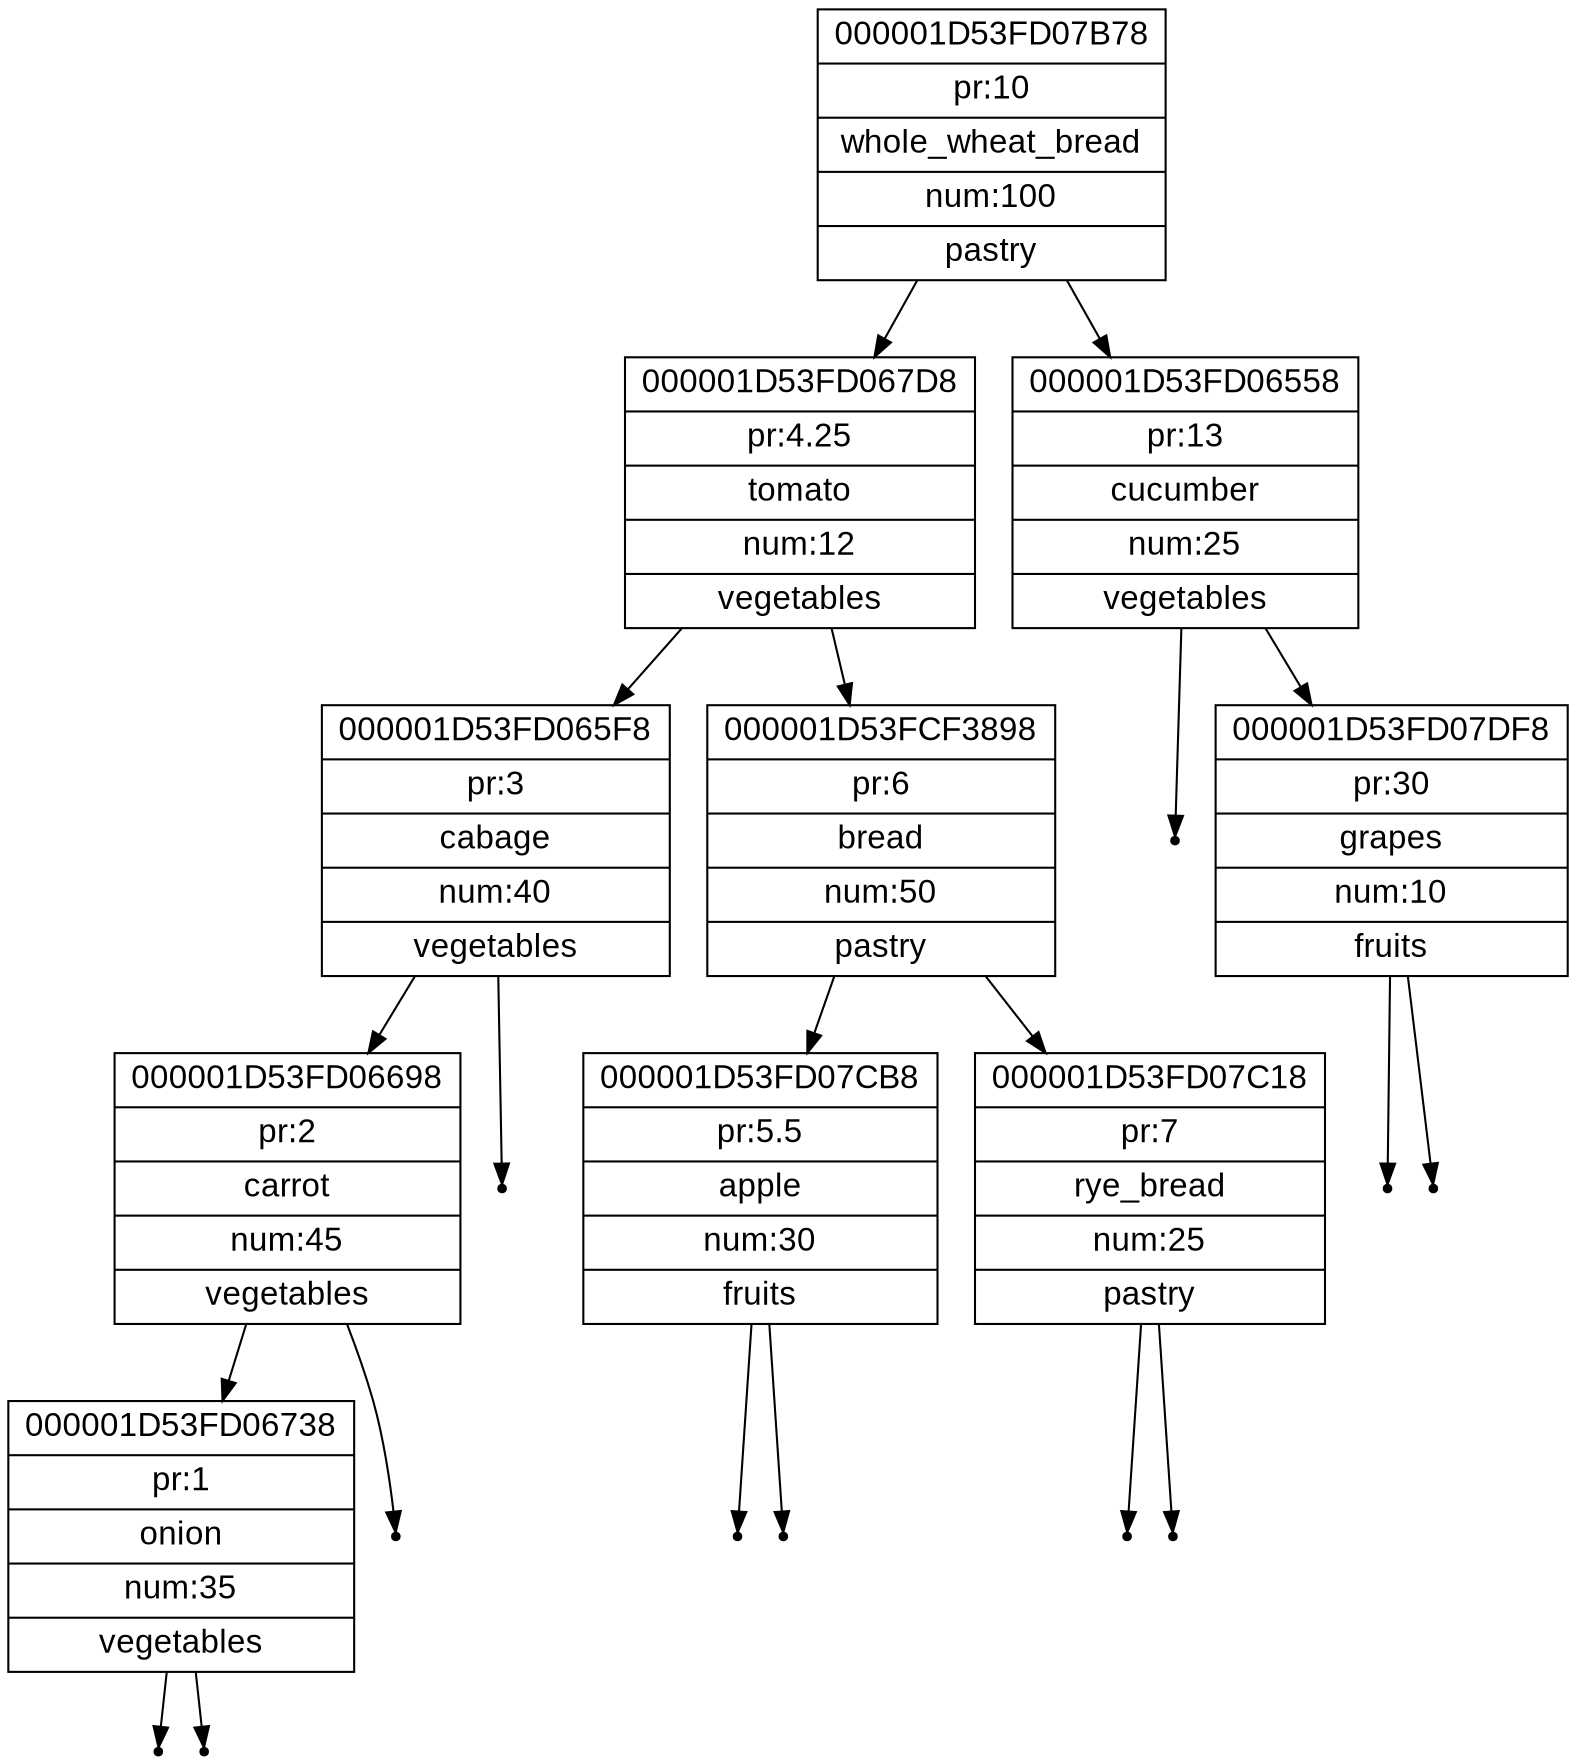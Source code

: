 digraph BST {
    node [fontname="Arial"
    fontsize = "16"
    shape = "record"];
node49[label="{000001D53FD07B78|pr:10|whole_wheat_bread|num:100|pastry}"];
node49 -> node50;
node50[label="{000001D53FD067D8|pr:4.25|tomato|num:12|vegetables}"];
node50 -> node51;
node51[label="{000001D53FD065F8|pr:3|cabage|num:40|vegetables}"];
node51 -> node52;
node52[label="{000001D53FD06698|pr:2|carrot|num:45|vegetables}"];
node52 -> node53;
node53[label="{000001D53FD06738|pr:1|onion|num:35|vegetables}"];
    null59[shape=point];
    node53 -> null59;
    null60[shape=point];
    node53 -> null60;
    null61[shape=point];
    node52 -> null61;
    null62[shape=point];
    node51 -> null62;
node50 -> node54;
node54[label="{000001D53FCF3898|pr:6|bread|num:50|pastry}"];
node54 -> node55;
node55[label="{000001D53FD07CB8|pr:5.5|apple|num:30|fruits}"];
    null63[shape=point];
    node55 -> null63;
    null64[shape=point];
    node55 -> null64;
node54 -> node56;
node56[label="{000001D53FD07C18|pr:7|rye_bread|num:25|pastry}"];
    null65[shape=point];
    node56 -> null65;
    null66[shape=point];
    node56 -> null66;
node49 -> node57;
node57[label="{000001D53FD06558|pr:13|cucumber|num:25|vegetables}"];
    null67[shape=point];
    node57 -> null67;
node57 -> node58;
node58[label="{000001D53FD07DF8|pr:30|grapes|num:10|fruits}"];
    null68[shape=point];
    node58 -> null68;
    null69[shape=point];
    node58 -> null69;
}
